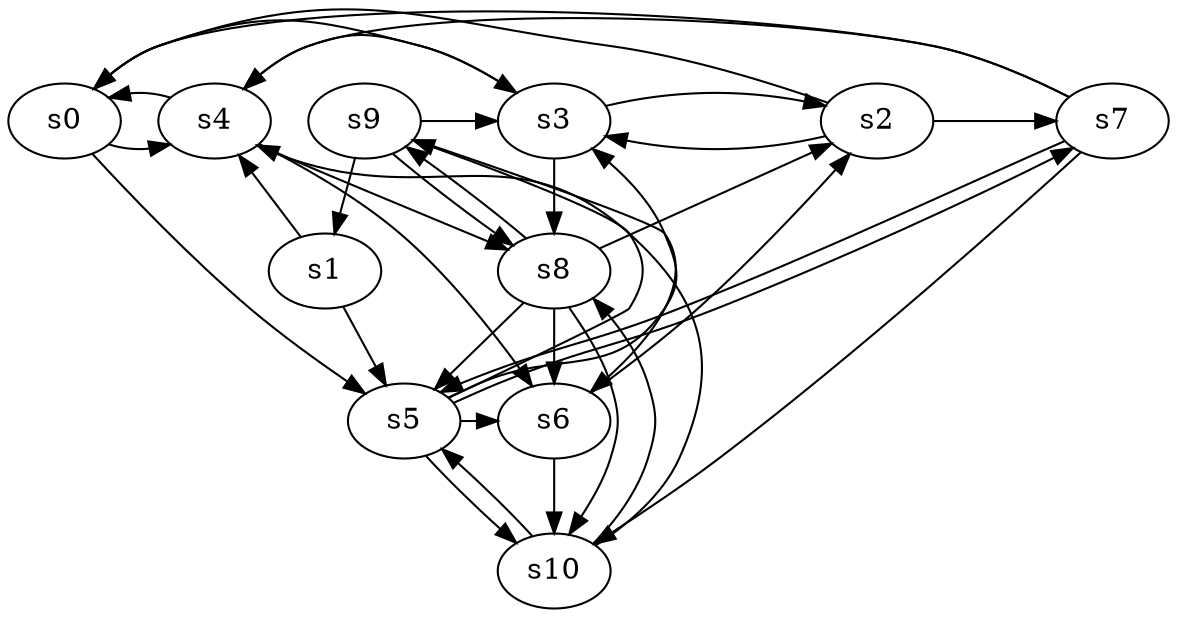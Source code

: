 digraph game_0611_complex_11 {
    s0 [name="s0", player=1];
    s1 [name="s1", player=1];
    s2 [name="s2", player=1];
    s3 [name="s3", player=0];
    s4 [name="s4", player=0];
    s5 [name="s5", player=0];
    s6 [name="s6", player=0];
    s7 [name="s7", player=0];
    s8 [name="s8", player=0];
    s9 [name="s9", player=0, target=1];
    s10 [name="s10", player=0];

    s0 -> s3 [constraint="time % 3 == 1 && time % 5 == 1"];
    s0 -> s4 [constraint="!(time % 5 == 4)"];
    s0 -> s5 [constraint="time == 3 || time == 20"];
    s1 -> s4 [constraint="time == 6 || time == 9"];
    s1 -> s5 [constraint="time % 4 == 0 && time % 5 == 2"];
    s2 -> s0 [constraint="!(time % 4 == 0)"];
    s2 -> s3 [constraint="time % 4 == 2 || time % 5 == 1"];
    s2 -> s7 [constraint="time % 7 == 1"];
    s3 -> s2 [constraint="time % 2 == 0 && time % 3 == 0"];
    s3 -> s4 [constraint="time == 5"];
    s3 -> s8;
    s4 -> s0 [constraint="time == 0 || time == 3 || time == 9 || time == 11 || time == 14"];
    s4 -> s6 [constraint="time % 2 == 0 || time % 3 == 0"];
    s4 -> s8 [constraint="time % 5 == 0 || time % 5 == 2"];
    s5 -> s3 [constraint="time == 2 || time == 9 || time == 11 || time == 15"];
    s5 -> s6 [constraint="time % 7 == 0"];
    s5 -> s7 [constraint="time % 4 == 2 || time % 5 == 4"];
    s5 -> s9 [constraint="time % 5 == 4"];
    s5 -> s10;
    s6 -> s2 [constraint="!(time % 3 == 1)"];
    s6 -> s10;
    s7 -> s0 [constraint="time == 5 || time == 7 || time == 15"];
    s7 -> s4 [constraint="time % 5 == 4 || time % 2 == 0"];
    s7 -> s5 [constraint="time % 5 == 2"];
    s7 -> s10 [constraint="time % 3 == 1"];
    s8 -> s2 [constraint="time == 3 || time == 7 || time == 10 || time == 13"];
    s8 -> s5;
    s8 -> s6;
    s8 -> s9 [constraint="time == 4 || time == 7 || time == 15"];
    s8 -> s10;
    s9 -> s1;
    s9 -> s3 [constraint="time % 3 == 1 && time % 4 == 1"];
    s9 -> s6 [constraint="time % 2 == 0 || time % 2 == 1"];
    s9 -> s8;
    s10 -> s4 [constraint="time % 3 == 1 || time % 2 == 0"];
    s10 -> s5 [constraint="time == 0 || time == 5 || time == 25 || time == 27"];
    s10 -> s8 [constraint="!(time % 6 == 3)"];
}
